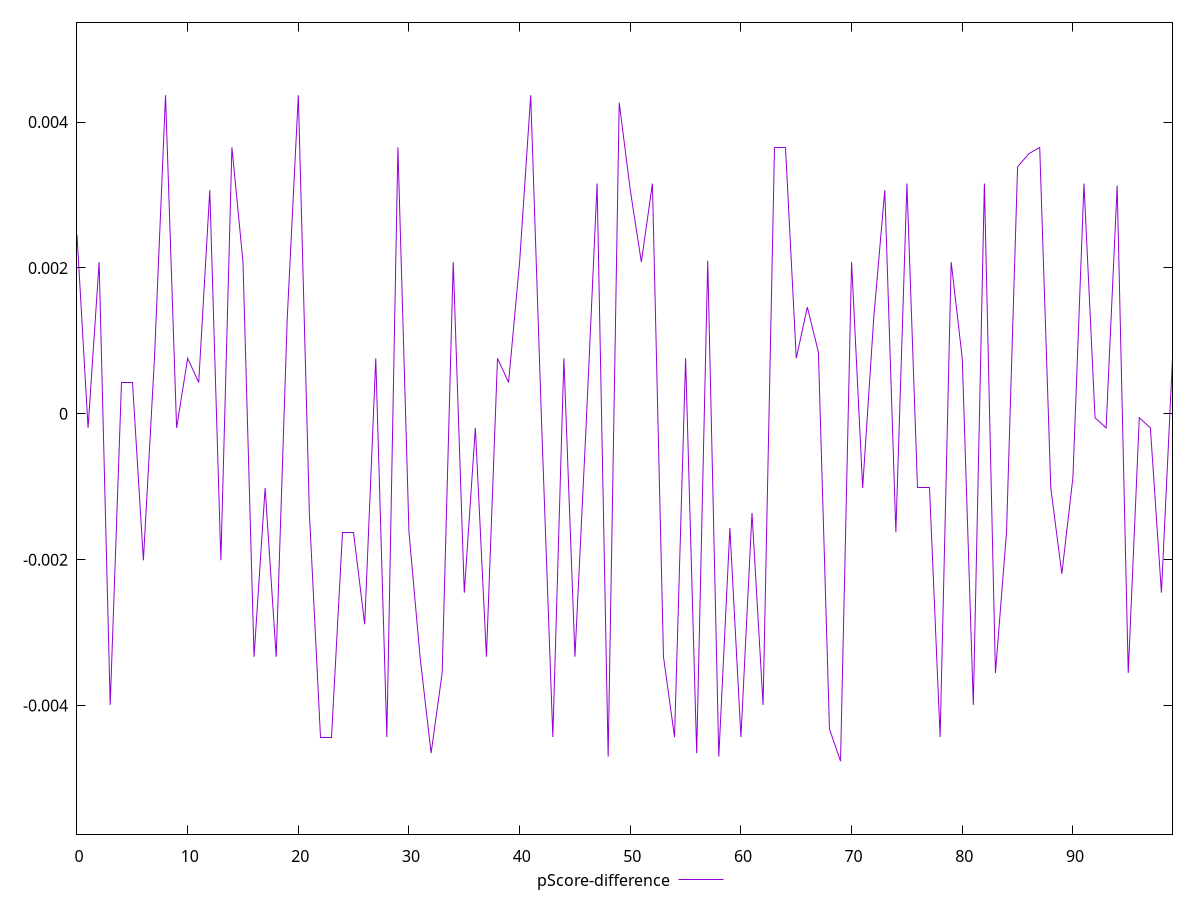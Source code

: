 reset

$pScoreDifference <<EOF
0 0.00245539902810038
1 -0.00019264350706360567
2 0.00208109460755157
3 -0.0039912525166909685
4 0.0004299298111549166
5 0.00042992981115275164
6 -0.0020081121795370582
7 0.0007606847241942161
8 0.004368361210440541
9 -0.00019264350706360567
10 0.0007606847241942161
11 0.0004299298111549166
12 0.0030669675907156746
13 -0.0020081121795395007
14 0.0036533608888901226
15 0.002081094607553513
16 -0.003330810546115004
17 -0.001016388476754393
18 -0.003330810546115004
19 0.001311658610755384
20 0.004368361210438487
21 -0.0013596315560654437
22 -0.004432318653087408
23 -0.0044323186530895176
24 -0.0016221535546299126
25 -0.0016221535546299126
26 -0.002884998504946057
27 0.000760684724196381
28 -0.0044323186530895176
29 0.0036533608888901226
30 -0.001622153554634187
31 -0.003330810546115004
32 -0.004652396920300228
33 -0.0035529458895381394
34 0.00208109460755157
35 -0.0024528872268183566
36 -0.00019264350706360567
37 -0.003330810546115004
38 0.0007606847241942161
39 0.0004299298111549166
40 0.002081094607553513
41 0.004368361210440541
42 -0.00019264350706360567
43 -0.004432318653082745
44 0.0007606847241942161
45 -0.003330810546115004
46 -0.00019264350706155176
47 0.0031572881383264417
48 -0.004699671560900731
49 0.0042670112396060444
50 0.003066967590717784
51 0.00208109460755157
52 0.0031572881383264417
53 -0.003330810546115004
54 -0.004432318653085299
55 0.0007606847241921622
56 -0.004652396920302393
57 0.0021001998375601016
58 -0.004699671560898677
59 -0.0015659466138190914
60 -0.004432318653087408
61 -0.0013596315560633343
62 -0.0039912525166909685
63 0.0036533608888901226
64 0.0036533608888880686
65 0.0007606847241942161
66 0.001463163842290005
67 0.0008469934617796326
68 -0.004321256603718904
69 -0.004762995021794558
70 0.00208109460755157
71 -0.0010163884767563913
72 0.001311658610755384
73 0.0030669675907156746
74 -0.0016221535546299126
75 0.0031572881383264417
76 -0.001016388476754393
77 -0.001016388476754393
78 -0.004432318653087408
79 0.00208109460755157
80 0.000760684724196381
81 -0.0039912525166909685
82 0.0031572881383264417
83 -0.0035529458895381394
84 -0.001622153554632133
85 0.0033866443527755252
86 0.0035644432717090724
87 0.0036533608888880686
88 -0.001016388476754393
89 -0.0021938922607040445
90 -0.0008735938469920379
91 0.0031572881383264417
92 -0.00005342083900061745
93 -0.00019264350706360567
94 0.003130096715255104
95 -0.0035529458895381394
96 -0.00005342083899878558
97 -0.00019264350706360567
98 -0.002452887226820466
99 0.0007606847241942161
EOF

set key outside below
set xrange [0:99]
set yrange [-0.005762995021794558:0.005368361210440541]
set trange [-0.005762995021794558:0.005368361210440541]
set terminal svg size 640, 500 enhanced background rgb 'white'
set output "report_00018_2021-02-10T15-25-16.877Z/max-potential-fid/samples/pages+cached/pScore-difference/values.svg"

plot $pScoreDifference title "pScore-difference" with line

reset
